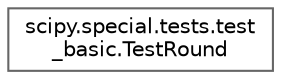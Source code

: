 digraph "Graphical Class Hierarchy"
{
 // LATEX_PDF_SIZE
  bgcolor="transparent";
  edge [fontname=Helvetica,fontsize=10,labelfontname=Helvetica,labelfontsize=10];
  node [fontname=Helvetica,fontsize=10,shape=box,height=0.2,width=0.4];
  rankdir="LR";
  Node0 [id="Node000000",label="scipy.special.tests.test\l_basic.TestRound",height=0.2,width=0.4,color="grey40", fillcolor="white", style="filled",URL="$d8/df4/classscipy_1_1special_1_1tests_1_1test__basic_1_1TestRound.html",tooltip=" "];
}
